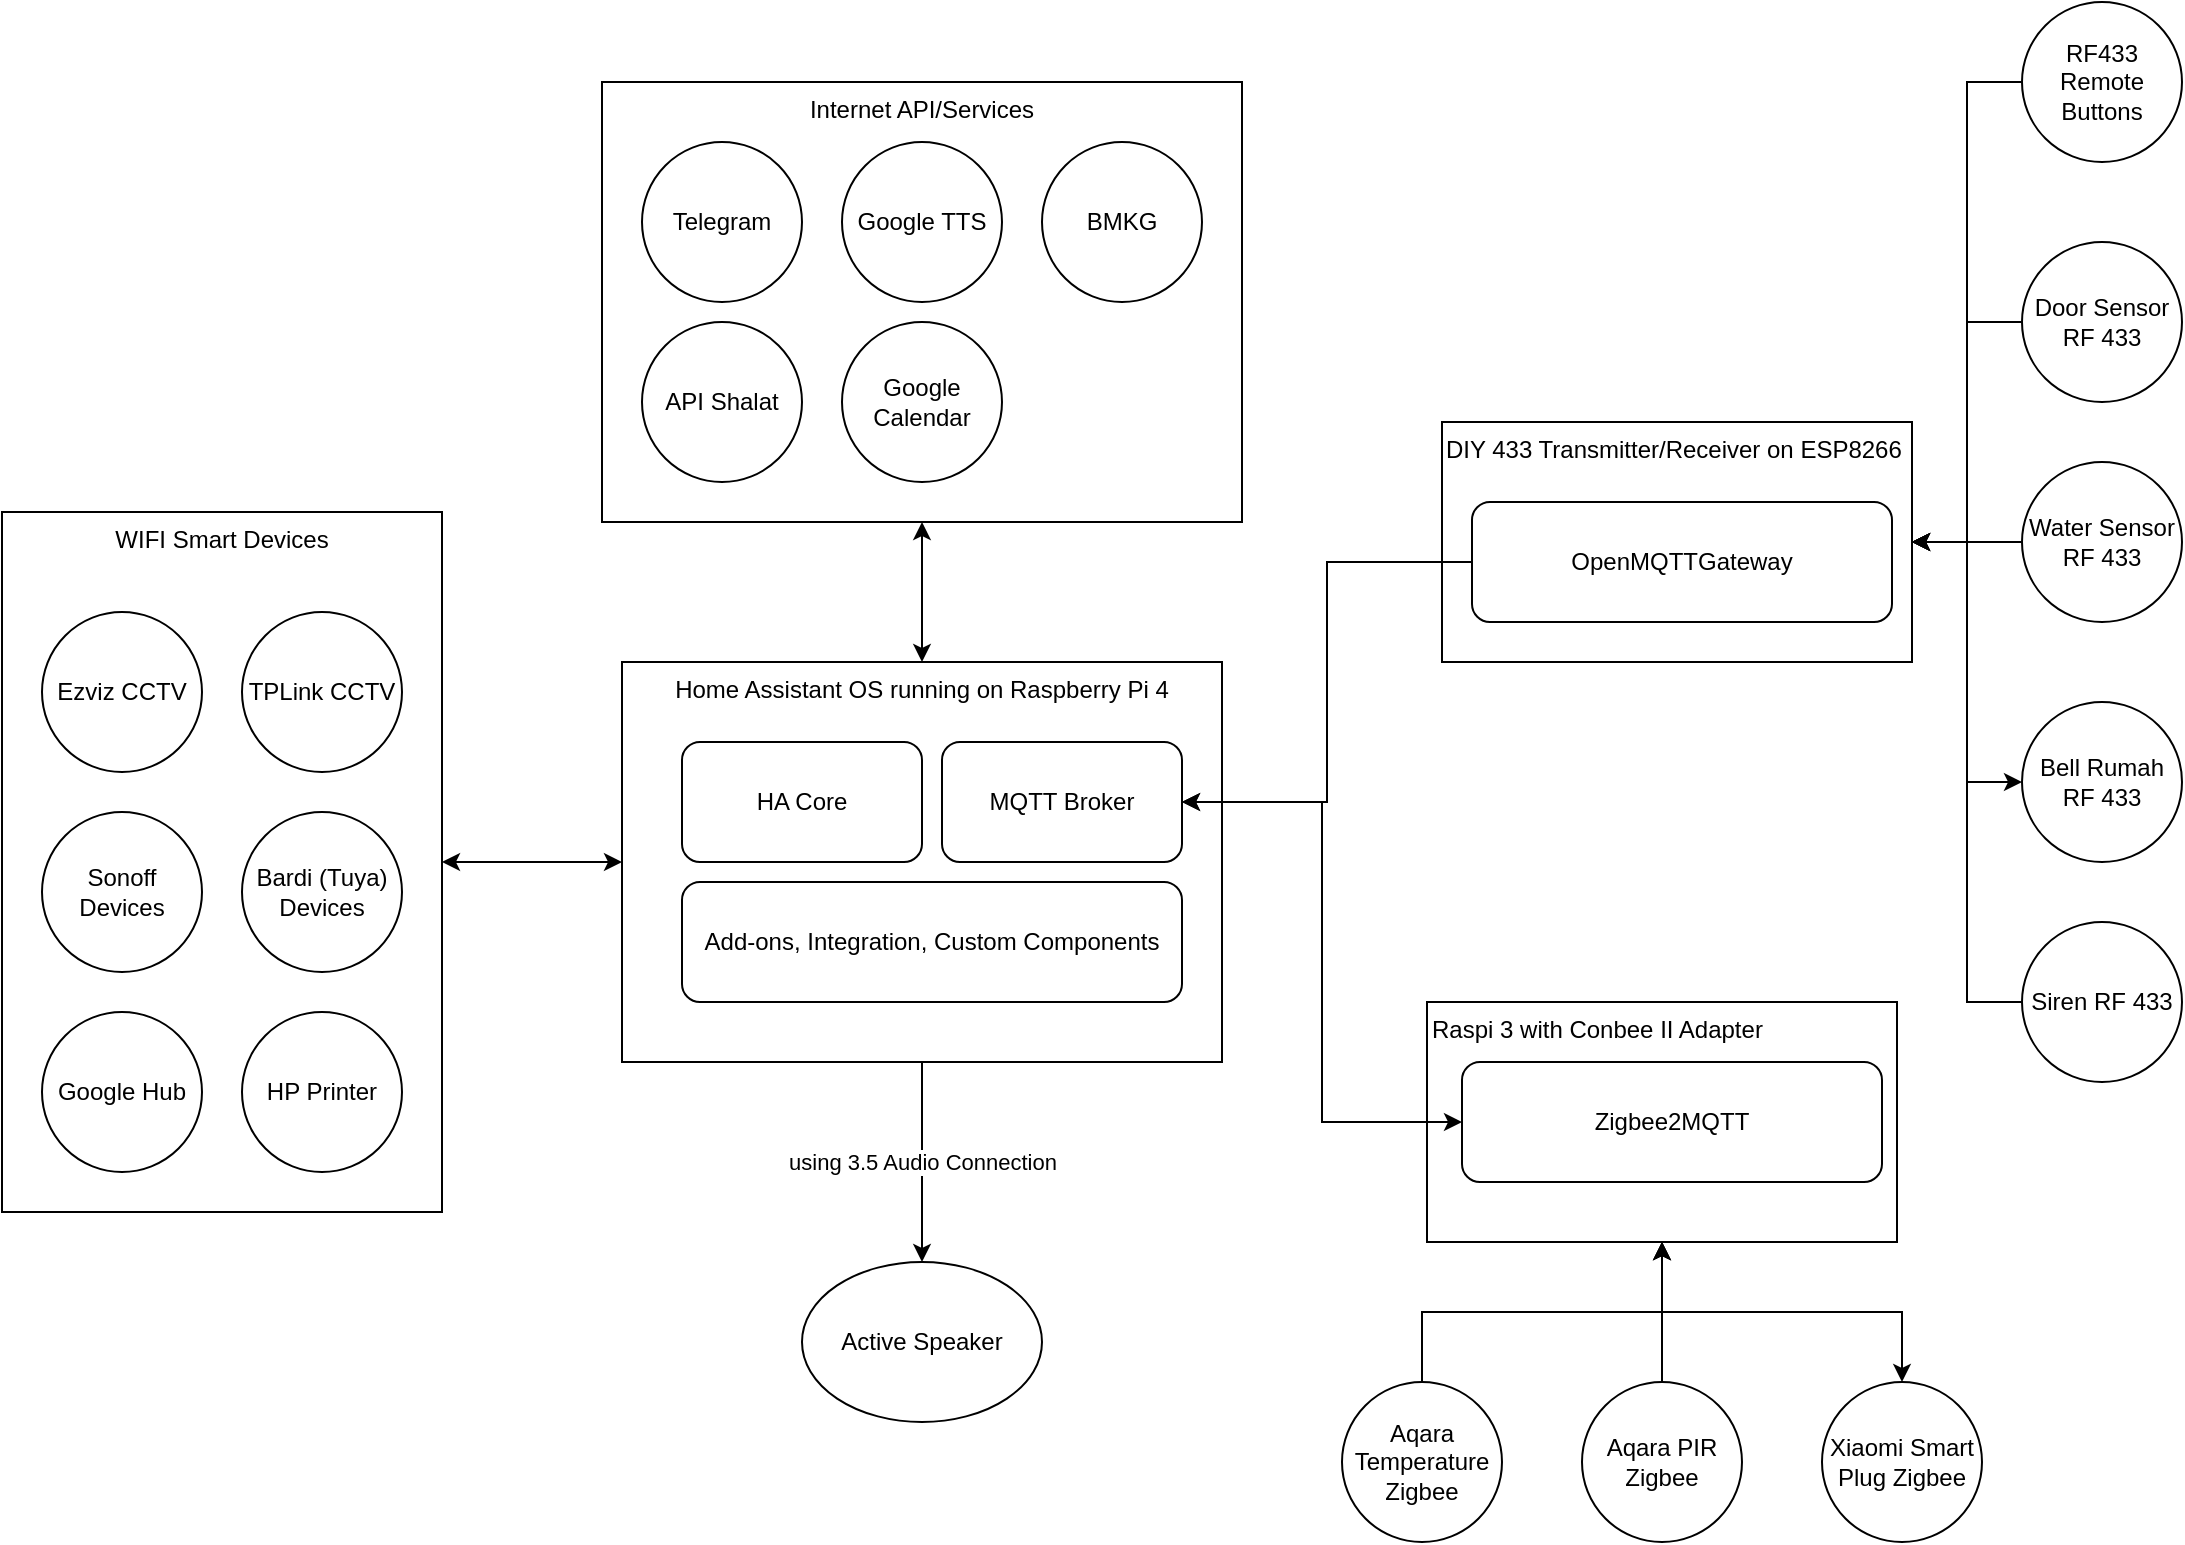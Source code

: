 <mxfile version="13.5.1" type="device"><diagram id="ntGF9mVDLLqKrQLYp6Vx" name="Page-1"><mxGraphModel dx="2406" dy="2477" grid="1" gridSize="10" guides="1" tooltips="1" connect="1" arrows="1" fold="1" page="1" pageScale="1" pageWidth="850" pageHeight="1100" math="0" shadow="0"><root><mxCell id="0"/><mxCell id="1" parent="0"/><mxCell id="Kk-YbmotZJmCOC3JGwRB-41" style="edgeStyle=orthogonalEdgeStyle;rounded=0;orthogonalLoop=1;jettySize=auto;html=1;entryX=0;entryY=0.5;entryDx=0;entryDy=0;startArrow=classic;startFill=1;" edge="1" parent="1" source="Kk-YbmotZJmCOC3JGwRB-40" target="Kk-YbmotZJmCOC3JGwRB-8"><mxGeometry relative="1" as="geometry"/></mxCell><mxCell id="Kk-YbmotZJmCOC3JGwRB-15" value="using 3.5 Audio Connection" style="edgeStyle=orthogonalEdgeStyle;rounded=0;orthogonalLoop=1;jettySize=auto;html=1;entryX=0.5;entryY=0;entryDx=0;entryDy=0;" edge="1" parent="1" source="Kk-YbmotZJmCOC3JGwRB-8" target="Kk-YbmotZJmCOC3JGwRB-14"><mxGeometry relative="1" as="geometry"/></mxCell><mxCell id="Kk-YbmotZJmCOC3JGwRB-8" value="Home Assistant OS running on Raspberry Pi 4" style="rounded=0;whiteSpace=wrap;html=1;align=center;labelPosition=center;verticalLabelPosition=middle;verticalAlign=top;" vertex="1" parent="1"><mxGeometry x="30" y="210" width="300" height="200" as="geometry"/></mxCell><mxCell id="Kk-YbmotZJmCOC3JGwRB-1" value="MQTT Broker" style="rounded=1;whiteSpace=wrap;html=1;" vertex="1" parent="1"><mxGeometry x="190" y="250" width="120" height="60" as="geometry"/></mxCell><mxCell id="Kk-YbmotZJmCOC3JGwRB-9" value="HA Core" style="rounded=1;whiteSpace=wrap;html=1;" vertex="1" parent="1"><mxGeometry x="60" y="250" width="120" height="60" as="geometry"/></mxCell><mxCell id="Kk-YbmotZJmCOC3JGwRB-10" value="Add-ons, Integration, Custom Components" style="rounded=1;whiteSpace=wrap;html=1;" vertex="1" parent="1"><mxGeometry x="60" y="320" width="250" height="60" as="geometry"/></mxCell><mxCell id="Kk-YbmotZJmCOC3JGwRB-12" value="DIY 433 Transmitter/Receiver on ESP8266" style="rounded=0;whiteSpace=wrap;html=1;align=left;verticalAlign=top;" vertex="1" parent="1"><mxGeometry x="440" y="90" width="235" height="120" as="geometry"/></mxCell><mxCell id="Kk-YbmotZJmCOC3JGwRB-16" style="edgeStyle=orthogonalEdgeStyle;rounded=0;orthogonalLoop=1;jettySize=auto;html=1;entryX=1;entryY=0.5;entryDx=0;entryDy=0;" edge="1" parent="1" source="Kk-YbmotZJmCOC3JGwRB-13" target="Kk-YbmotZJmCOC3JGwRB-1"><mxGeometry relative="1" as="geometry"/></mxCell><mxCell id="Kk-YbmotZJmCOC3JGwRB-13" value="OpenMQTTGateway" style="rounded=1;whiteSpace=wrap;html=1;" vertex="1" parent="1"><mxGeometry x="455" y="130" width="210" height="60" as="geometry"/></mxCell><mxCell id="Kk-YbmotZJmCOC3JGwRB-14" value="Active Speaker" style="ellipse;whiteSpace=wrap;html=1;align=center;" vertex="1" parent="1"><mxGeometry x="120" y="510" width="120" height="80" as="geometry"/></mxCell><mxCell id="Kk-YbmotZJmCOC3JGwRB-21" style="edgeStyle=orthogonalEdgeStyle;rounded=0;orthogonalLoop=1;jettySize=auto;html=1;entryX=1;entryY=0.5;entryDx=0;entryDy=0;" edge="1" parent="1" source="Kk-YbmotZJmCOC3JGwRB-17" target="Kk-YbmotZJmCOC3JGwRB-12"><mxGeometry relative="1" as="geometry"/></mxCell><mxCell id="Kk-YbmotZJmCOC3JGwRB-17" value="Door Sensor RF 433" style="ellipse;whiteSpace=wrap;html=1;aspect=fixed;align=center;" vertex="1" parent="1"><mxGeometry x="730" width="80" height="80" as="geometry"/></mxCell><mxCell id="Kk-YbmotZJmCOC3JGwRB-22" style="edgeStyle=orthogonalEdgeStyle;rounded=0;orthogonalLoop=1;jettySize=auto;html=1;entryX=1;entryY=0.5;entryDx=0;entryDy=0;" edge="1" parent="1" source="Kk-YbmotZJmCOC3JGwRB-18" target="Kk-YbmotZJmCOC3JGwRB-12"><mxGeometry relative="1" as="geometry"/></mxCell><mxCell id="Kk-YbmotZJmCOC3JGwRB-18" value="Water Sensor RF 433" style="ellipse;whiteSpace=wrap;html=1;aspect=fixed;align=center;" vertex="1" parent="1"><mxGeometry x="730" y="110" width="80" height="80" as="geometry"/></mxCell><mxCell id="Kk-YbmotZJmCOC3JGwRB-23" style="edgeStyle=orthogonalEdgeStyle;rounded=0;orthogonalLoop=1;jettySize=auto;html=1;entryX=1;entryY=0.5;entryDx=0;entryDy=0;startArrow=classic;startFill=1;" edge="1" parent="1" source="Kk-YbmotZJmCOC3JGwRB-19" target="Kk-YbmotZJmCOC3JGwRB-12"><mxGeometry relative="1" as="geometry"/></mxCell><mxCell id="Kk-YbmotZJmCOC3JGwRB-19" value="Bell Rumah RF 433" style="ellipse;whiteSpace=wrap;html=1;aspect=fixed;align=center;" vertex="1" parent="1"><mxGeometry x="730" y="230" width="80" height="80" as="geometry"/></mxCell><mxCell id="Kk-YbmotZJmCOC3JGwRB-24" style="edgeStyle=orthogonalEdgeStyle;rounded=0;orthogonalLoop=1;jettySize=auto;html=1;entryX=1;entryY=0.5;entryDx=0;entryDy=0;" edge="1" parent="1" source="Kk-YbmotZJmCOC3JGwRB-20" target="Kk-YbmotZJmCOC3JGwRB-12"><mxGeometry relative="1" as="geometry"/></mxCell><mxCell id="Kk-YbmotZJmCOC3JGwRB-20" value="Siren RF 433" style="ellipse;whiteSpace=wrap;html=1;aspect=fixed;align=center;" vertex="1" parent="1"><mxGeometry x="730" y="340" width="80" height="80" as="geometry"/></mxCell><mxCell id="Kk-YbmotZJmCOC3JGwRB-25" value="Raspi 3 with Conbee II Adapter" style="rounded=0;whiteSpace=wrap;html=1;align=left;verticalAlign=top;" vertex="1" parent="1"><mxGeometry x="432.5" y="380" width="235" height="120" as="geometry"/></mxCell><mxCell id="Kk-YbmotZJmCOC3JGwRB-27" style="edgeStyle=orthogonalEdgeStyle;rounded=0;orthogonalLoop=1;jettySize=auto;html=1;entryX=1;entryY=0.5;entryDx=0;entryDy=0;startArrow=classic;startFill=1;" edge="1" parent="1" source="Kk-YbmotZJmCOC3JGwRB-26" target="Kk-YbmotZJmCOC3JGwRB-1"><mxGeometry relative="1" as="geometry"/></mxCell><mxCell id="Kk-YbmotZJmCOC3JGwRB-26" value="Zigbee2MQTT" style="rounded=1;whiteSpace=wrap;html=1;" vertex="1" parent="1"><mxGeometry x="450" y="410" width="210" height="60" as="geometry"/></mxCell><mxCell id="Kk-YbmotZJmCOC3JGwRB-32" style="edgeStyle=orthogonalEdgeStyle;rounded=0;orthogonalLoop=1;jettySize=auto;html=1;entryX=0.5;entryY=1;entryDx=0;entryDy=0;startArrow=none;startFill=0;" edge="1" parent="1" source="Kk-YbmotZJmCOC3JGwRB-28" target="Kk-YbmotZJmCOC3JGwRB-25"><mxGeometry relative="1" as="geometry"/></mxCell><mxCell id="Kk-YbmotZJmCOC3JGwRB-28" value="Aqara Temperature Zigbee" style="ellipse;whiteSpace=wrap;html=1;aspect=fixed;align=center;" vertex="1" parent="1"><mxGeometry x="390" y="570" width="80" height="80" as="geometry"/></mxCell><mxCell id="Kk-YbmotZJmCOC3JGwRB-31" style="edgeStyle=orthogonalEdgeStyle;rounded=0;orthogonalLoop=1;jettySize=auto;html=1;entryX=0.5;entryY=1;entryDx=0;entryDy=0;startArrow=none;startFill=0;" edge="1" parent="1" source="Kk-YbmotZJmCOC3JGwRB-29" target="Kk-YbmotZJmCOC3JGwRB-25"><mxGeometry relative="1" as="geometry"/></mxCell><mxCell id="Kk-YbmotZJmCOC3JGwRB-29" value="Aqara PIR Zigbee" style="ellipse;whiteSpace=wrap;html=1;aspect=fixed;align=center;" vertex="1" parent="1"><mxGeometry x="510" y="570" width="80" height="80" as="geometry"/></mxCell><mxCell id="Kk-YbmotZJmCOC3JGwRB-33" style="edgeStyle=orthogonalEdgeStyle;rounded=0;orthogonalLoop=1;jettySize=auto;html=1;entryX=0.5;entryY=1;entryDx=0;entryDy=0;startArrow=classic;startFill=1;" edge="1" parent="1" source="Kk-YbmotZJmCOC3JGwRB-30" target="Kk-YbmotZJmCOC3JGwRB-25"><mxGeometry relative="1" as="geometry"/></mxCell><mxCell id="Kk-YbmotZJmCOC3JGwRB-30" value="Xiaomi Smart Plug Zigbee" style="ellipse;whiteSpace=wrap;html=1;aspect=fixed;align=center;" vertex="1" parent="1"><mxGeometry x="630" y="570" width="80" height="80" as="geometry"/></mxCell><mxCell id="Kk-YbmotZJmCOC3JGwRB-42" value="" style="group" vertex="1" connectable="0" parent="1"><mxGeometry x="-280" y="135" width="220" height="350" as="geometry"/></mxCell><mxCell id="Kk-YbmotZJmCOC3JGwRB-40" value="WIFI Smart Devices" style="rounded=0;whiteSpace=wrap;html=1;align=center;verticalAlign=top;" vertex="1" parent="Kk-YbmotZJmCOC3JGwRB-42"><mxGeometry width="220" height="350" as="geometry"/></mxCell><mxCell id="Kk-YbmotZJmCOC3JGwRB-34" value="Ezviz CCTV" style="ellipse;whiteSpace=wrap;html=1;aspect=fixed;align=center;" vertex="1" parent="Kk-YbmotZJmCOC3JGwRB-42"><mxGeometry x="20" y="50" width="80" height="80" as="geometry"/></mxCell><mxCell id="Kk-YbmotZJmCOC3JGwRB-35" value="TPLink CCTV" style="ellipse;whiteSpace=wrap;html=1;aspect=fixed;align=center;" vertex="1" parent="Kk-YbmotZJmCOC3JGwRB-42"><mxGeometry x="120" y="50" width="80" height="80" as="geometry"/></mxCell><mxCell id="Kk-YbmotZJmCOC3JGwRB-36" value="Sonoff Devices" style="ellipse;whiteSpace=wrap;html=1;aspect=fixed;align=center;" vertex="1" parent="Kk-YbmotZJmCOC3JGwRB-42"><mxGeometry x="20" y="150" width="80" height="80" as="geometry"/></mxCell><mxCell id="Kk-YbmotZJmCOC3JGwRB-37" value="Bardi (Tuya) Devices" style="ellipse;whiteSpace=wrap;html=1;aspect=fixed;align=center;" vertex="1" parent="Kk-YbmotZJmCOC3JGwRB-42"><mxGeometry x="120" y="150" width="80" height="80" as="geometry"/></mxCell><mxCell id="Kk-YbmotZJmCOC3JGwRB-38" value="Google Hub" style="ellipse;whiteSpace=wrap;html=1;aspect=fixed;align=center;" vertex="1" parent="Kk-YbmotZJmCOC3JGwRB-42"><mxGeometry x="20" y="250" width="80" height="80" as="geometry"/></mxCell><mxCell id="Kk-YbmotZJmCOC3JGwRB-39" value="HP Printer" style="ellipse;whiteSpace=wrap;html=1;aspect=fixed;align=center;" vertex="1" parent="Kk-YbmotZJmCOC3JGwRB-42"><mxGeometry x="120" y="250" width="80" height="80" as="geometry"/></mxCell><mxCell id="Kk-YbmotZJmCOC3JGwRB-50" style="edgeStyle=orthogonalEdgeStyle;rounded=0;orthogonalLoop=1;jettySize=auto;html=1;entryX=0.5;entryY=0;entryDx=0;entryDy=0;startArrow=classic;startFill=1;" edge="1" parent="1" source="Kk-YbmotZJmCOC3JGwRB-48" target="Kk-YbmotZJmCOC3JGwRB-8"><mxGeometry relative="1" as="geometry"/></mxCell><mxCell id="Kk-YbmotZJmCOC3JGwRB-48" value="Internet API/Services" style="rounded=0;whiteSpace=wrap;html=1;align=center;verticalAlign=top;" vertex="1" parent="1"><mxGeometry x="20" y="-80" width="320" height="220" as="geometry"/></mxCell><mxCell id="Kk-YbmotZJmCOC3JGwRB-43" value="Telegram" style="ellipse;whiteSpace=wrap;html=1;aspect=fixed;align=center;" vertex="1" parent="1"><mxGeometry x="40" y="-50" width="80" height="80" as="geometry"/></mxCell><mxCell id="Kk-YbmotZJmCOC3JGwRB-44" value="Google TTS" style="ellipse;whiteSpace=wrap;html=1;aspect=fixed;align=center;" vertex="1" parent="1"><mxGeometry x="140" y="-50" width="80" height="80" as="geometry"/></mxCell><mxCell id="Kk-YbmotZJmCOC3JGwRB-45" value="Google Calendar" style="ellipse;whiteSpace=wrap;html=1;aspect=fixed;align=center;" vertex="1" parent="1"><mxGeometry x="140" y="40" width="80" height="80" as="geometry"/></mxCell><mxCell id="Kk-YbmotZJmCOC3JGwRB-46" value="API Shalat" style="ellipse;whiteSpace=wrap;html=1;aspect=fixed;align=center;" vertex="1" parent="1"><mxGeometry x="40" y="40" width="80" height="80" as="geometry"/></mxCell><mxCell id="Kk-YbmotZJmCOC3JGwRB-47" value="BMKG" style="ellipse;whiteSpace=wrap;html=1;aspect=fixed;align=center;" vertex="1" parent="1"><mxGeometry x="240" y="-50" width="80" height="80" as="geometry"/></mxCell><mxCell id="Kk-YbmotZJmCOC3JGwRB-52" style="edgeStyle=orthogonalEdgeStyle;rounded=0;orthogonalLoop=1;jettySize=auto;html=1;entryX=1;entryY=0.5;entryDx=0;entryDy=0;startArrow=none;startFill=0;" edge="1" parent="1" source="Kk-YbmotZJmCOC3JGwRB-51" target="Kk-YbmotZJmCOC3JGwRB-12"><mxGeometry relative="1" as="geometry"/></mxCell><mxCell id="Kk-YbmotZJmCOC3JGwRB-51" value="RF433 Remote Buttons" style="ellipse;whiteSpace=wrap;html=1;aspect=fixed;align=center;" vertex="1" parent="1"><mxGeometry x="730" y="-120" width="80" height="80" as="geometry"/></mxCell></root></mxGraphModel></diagram></mxfile>